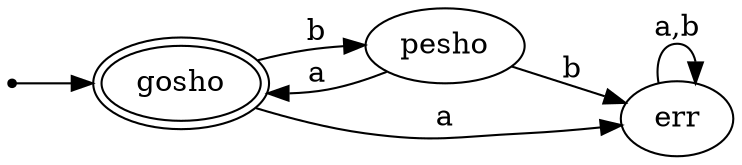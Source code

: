 digraph {
    rankdir=LR;
    start [shape=point];
    start -> gosho;
    gosho [peripheries=2];
    gosho -> pesho [label="b"];
    pesho -> gosho [label="a"];
    gosho -> err [label="a"];
    pesho -> err [label="b"];
    err -> err[label="a,b"];
}
